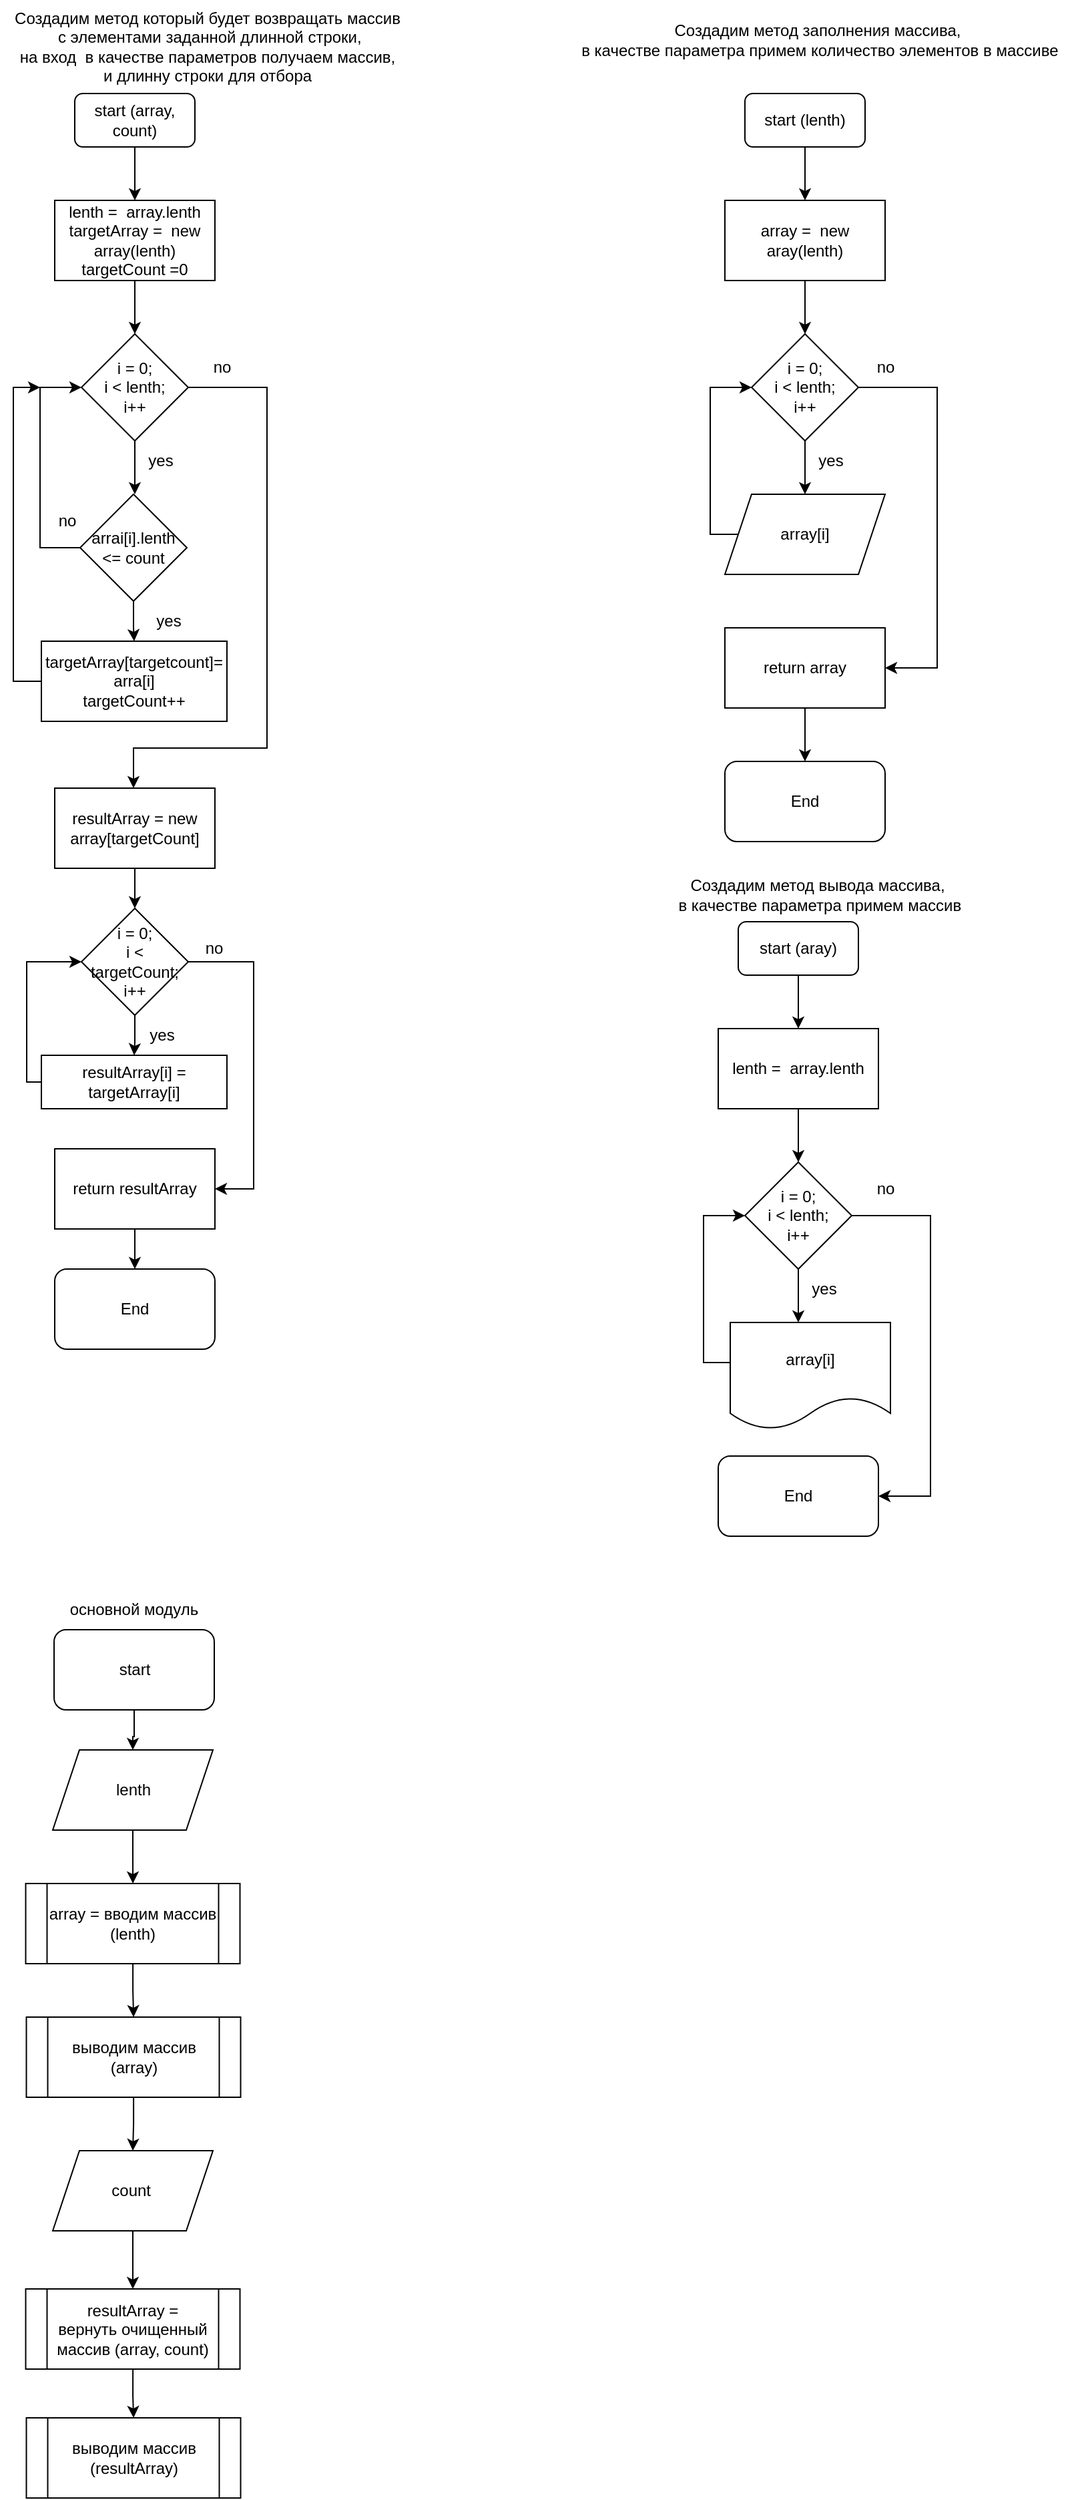 <mxfile version="21.1.1" type="device">
  <diagram name="Page-1" id="b0irJ2Ld0itVuvz3d0gq">
    <mxGraphModel dx="1232" dy="1142" grid="1" gridSize="10" guides="1" tooltips="1" connect="1" arrows="1" fold="1" page="1" pageScale="1" pageWidth="827" pageHeight="1169" math="0" shadow="0">
      <root>
        <mxCell id="0" />
        <mxCell id="1" parent="0" />
        <mxCell id="92K4Akr5qivPyy2-ghK2-1" value="&lt;div style=&quot;font-family: Consolas, &amp;quot;Courier New&amp;quot;, monospace; font-size: 18px; line-height: 24px;&quot;&gt;&lt;br&gt;&lt;/div&gt;" style="text;html=1;align=center;verticalAlign=middle;resizable=0;points=[];autosize=1;strokeColor=none;fillColor=none;" vertex="1" parent="1">
          <mxGeometry x="712" y="40" width="20" height="40" as="geometry" />
        </mxCell>
        <mxCell id="92K4Akr5qivPyy2-ghK2-2" value="Создадим метод заполнения массива,&lt;br&gt;&amp;nbsp;в качестве параметра примем количество элементов в массиве" style="text;html=1;align=center;verticalAlign=middle;resizable=0;points=[];autosize=1;strokeColor=none;fillColor=none;" vertex="1" parent="1">
          <mxGeometry x="432" y="20" width="380" height="40" as="geometry" />
        </mxCell>
        <mxCell id="92K4Akr5qivPyy2-ghK2-6" value="" style="edgeStyle=orthogonalEdgeStyle;rounded=0;orthogonalLoop=1;jettySize=auto;html=1;" edge="1" parent="1" source="92K4Akr5qivPyy2-ghK2-3" target="92K4Akr5qivPyy2-ghK2-4">
          <mxGeometry relative="1" as="geometry" />
        </mxCell>
        <mxCell id="92K4Akr5qivPyy2-ghK2-3" value="start (lenth)" style="rounded=1;whiteSpace=wrap;html=1;" vertex="1" parent="1">
          <mxGeometry x="568" y="80" width="90" height="40" as="geometry" />
        </mxCell>
        <mxCell id="92K4Akr5qivPyy2-ghK2-8" value="" style="edgeStyle=orthogonalEdgeStyle;rounded=0;orthogonalLoop=1;jettySize=auto;html=1;" edge="1" parent="1" source="92K4Akr5qivPyy2-ghK2-4" target="92K4Akr5qivPyy2-ghK2-7">
          <mxGeometry relative="1" as="geometry" />
        </mxCell>
        <mxCell id="92K4Akr5qivPyy2-ghK2-4" value="array =&amp;nbsp; new aray(lenth)" style="rounded=0;whiteSpace=wrap;html=1;" vertex="1" parent="1">
          <mxGeometry x="553" y="160" width="120" height="60" as="geometry" />
        </mxCell>
        <mxCell id="92K4Akr5qivPyy2-ghK2-10" value="" style="edgeStyle=orthogonalEdgeStyle;rounded=0;orthogonalLoop=1;jettySize=auto;html=1;" edge="1" parent="1" source="92K4Akr5qivPyy2-ghK2-7" target="92K4Akr5qivPyy2-ghK2-9">
          <mxGeometry relative="1" as="geometry" />
        </mxCell>
        <mxCell id="92K4Akr5qivPyy2-ghK2-7" value="i = 0;&lt;br&gt;i &amp;lt; lenth;&lt;br&gt;i++" style="rhombus;whiteSpace=wrap;html=1;" vertex="1" parent="1">
          <mxGeometry x="573" y="260" width="80" height="80" as="geometry" />
        </mxCell>
        <mxCell id="92K4Akr5qivPyy2-ghK2-9" value="array[i]" style="shape=parallelogram;perimeter=parallelogramPerimeter;whiteSpace=wrap;html=1;fixedSize=1;" vertex="1" parent="1">
          <mxGeometry x="553" y="380" width="120" height="60" as="geometry" />
        </mxCell>
        <mxCell id="92K4Akr5qivPyy2-ghK2-11" value="" style="endArrow=classic;html=1;rounded=0;exitX=0;exitY=0.5;exitDx=0;exitDy=0;entryX=0;entryY=0.5;entryDx=0;entryDy=0;" edge="1" parent="1" source="92K4Akr5qivPyy2-ghK2-9" target="92K4Akr5qivPyy2-ghK2-7">
          <mxGeometry width="50" height="50" relative="1" as="geometry">
            <mxPoint x="902" y="510" as="sourcePoint" />
            <mxPoint x="952" y="460" as="targetPoint" />
            <Array as="points">
              <mxPoint x="542" y="410" />
              <mxPoint x="542" y="300" />
            </Array>
          </mxGeometry>
        </mxCell>
        <mxCell id="92K4Akr5qivPyy2-ghK2-12" value="yes" style="text;html=1;align=center;verticalAlign=middle;resizable=0;points=[];autosize=1;strokeColor=none;fillColor=none;" vertex="1" parent="1">
          <mxGeometry x="612" y="340" width="40" height="30" as="geometry" />
        </mxCell>
        <mxCell id="92K4Akr5qivPyy2-ghK2-16" value="" style="edgeStyle=orthogonalEdgeStyle;rounded=0;orthogonalLoop=1;jettySize=auto;html=1;" edge="1" parent="1" source="92K4Akr5qivPyy2-ghK2-13" target="92K4Akr5qivPyy2-ghK2-15">
          <mxGeometry relative="1" as="geometry" />
        </mxCell>
        <mxCell id="92K4Akr5qivPyy2-ghK2-13" value="return array" style="rounded=0;whiteSpace=wrap;html=1;" vertex="1" parent="1">
          <mxGeometry x="553" y="480" width="120" height="60" as="geometry" />
        </mxCell>
        <mxCell id="92K4Akr5qivPyy2-ghK2-14" value="" style="endArrow=classic;html=1;rounded=0;exitX=1;exitY=0.5;exitDx=0;exitDy=0;entryX=1;entryY=0.5;entryDx=0;entryDy=0;" edge="1" parent="1" source="92K4Akr5qivPyy2-ghK2-7" target="92K4Akr5qivPyy2-ghK2-13">
          <mxGeometry width="50" height="50" relative="1" as="geometry">
            <mxPoint x="902" y="510" as="sourcePoint" />
            <mxPoint x="952" y="460" as="targetPoint" />
            <Array as="points">
              <mxPoint x="712" y="300" />
              <mxPoint x="712" y="510" />
            </Array>
          </mxGeometry>
        </mxCell>
        <mxCell id="92K4Akr5qivPyy2-ghK2-15" value="End" style="rounded=1;whiteSpace=wrap;html=1;" vertex="1" parent="1">
          <mxGeometry x="553" y="580" width="120" height="60" as="geometry" />
        </mxCell>
        <mxCell id="92K4Akr5qivPyy2-ghK2-17" value="Создадим метод вывода массива,&lt;br&gt;&amp;nbsp;в качестве параметра примем массив" style="text;html=1;align=center;verticalAlign=middle;resizable=0;points=[];autosize=1;strokeColor=none;fillColor=none;" vertex="1" parent="1">
          <mxGeometry x="502" y="660" width="240" height="40" as="geometry" />
        </mxCell>
        <mxCell id="92K4Akr5qivPyy2-ghK2-18" value="" style="edgeStyle=orthogonalEdgeStyle;rounded=0;orthogonalLoop=1;jettySize=auto;html=1;" edge="1" parent="1" source="92K4Akr5qivPyy2-ghK2-19" target="92K4Akr5qivPyy2-ghK2-21">
          <mxGeometry relative="1" as="geometry" />
        </mxCell>
        <mxCell id="92K4Akr5qivPyy2-ghK2-19" value="start (aray)" style="rounded=1;whiteSpace=wrap;html=1;" vertex="1" parent="1">
          <mxGeometry x="563" y="700" width="90" height="40" as="geometry" />
        </mxCell>
        <mxCell id="92K4Akr5qivPyy2-ghK2-20" value="" style="edgeStyle=orthogonalEdgeStyle;rounded=0;orthogonalLoop=1;jettySize=auto;html=1;" edge="1" parent="1" source="92K4Akr5qivPyy2-ghK2-21" target="92K4Akr5qivPyy2-ghK2-23">
          <mxGeometry relative="1" as="geometry" />
        </mxCell>
        <mxCell id="92K4Akr5qivPyy2-ghK2-21" value="lenth =&amp;nbsp; array.lenth" style="rounded=0;whiteSpace=wrap;html=1;" vertex="1" parent="1">
          <mxGeometry x="548" y="780" width="120" height="60" as="geometry" />
        </mxCell>
        <mxCell id="92K4Akr5qivPyy2-ghK2-22" value="" style="edgeStyle=orthogonalEdgeStyle;rounded=0;orthogonalLoop=1;jettySize=auto;html=1;" edge="1" parent="1" source="92K4Akr5qivPyy2-ghK2-23">
          <mxGeometry relative="1" as="geometry">
            <mxPoint x="608" y="1000" as="targetPoint" />
          </mxGeometry>
        </mxCell>
        <mxCell id="92K4Akr5qivPyy2-ghK2-23" value="i = 0;&lt;br&gt;i &amp;lt; lenth;&lt;br&gt;i++" style="rhombus;whiteSpace=wrap;html=1;" vertex="1" parent="1">
          <mxGeometry x="568" y="880" width="80" height="80" as="geometry" />
        </mxCell>
        <mxCell id="92K4Akr5qivPyy2-ghK2-25" value="" style="endArrow=classic;html=1;rounded=0;exitX=0;exitY=0.5;exitDx=0;exitDy=0;entryX=0;entryY=0.5;entryDx=0;entryDy=0;" edge="1" parent="1" target="92K4Akr5qivPyy2-ghK2-23">
          <mxGeometry width="50" height="50" relative="1" as="geometry">
            <mxPoint x="558" y="1030" as="sourcePoint" />
            <mxPoint x="947" y="1080" as="targetPoint" />
            <Array as="points">
              <mxPoint x="537" y="1030" />
              <mxPoint x="537" y="920" />
            </Array>
          </mxGeometry>
        </mxCell>
        <mxCell id="92K4Akr5qivPyy2-ghK2-26" value="yes" style="text;html=1;align=center;verticalAlign=middle;resizable=0;points=[];autosize=1;strokeColor=none;fillColor=none;" vertex="1" parent="1">
          <mxGeometry x="607" y="960" width="40" height="30" as="geometry" />
        </mxCell>
        <mxCell id="92K4Akr5qivPyy2-ghK2-29" value="" style="endArrow=classic;html=1;rounded=0;exitX=1;exitY=0.5;exitDx=0;exitDy=0;entryX=1;entryY=0.5;entryDx=0;entryDy=0;" edge="1" parent="1" source="92K4Akr5qivPyy2-ghK2-23">
          <mxGeometry width="50" height="50" relative="1" as="geometry">
            <mxPoint x="897" y="1130" as="sourcePoint" />
            <mxPoint x="668" y="1130" as="targetPoint" />
            <Array as="points">
              <mxPoint x="707" y="920" />
              <mxPoint x="707" y="1130" />
            </Array>
          </mxGeometry>
        </mxCell>
        <mxCell id="92K4Akr5qivPyy2-ghK2-30" value="End" style="rounded=1;whiteSpace=wrap;html=1;" vertex="1" parent="1">
          <mxGeometry x="548" y="1100" width="120" height="60" as="geometry" />
        </mxCell>
        <mxCell id="92K4Akr5qivPyy2-ghK2-31" value="array[i]" style="shape=document;whiteSpace=wrap;html=1;boundedLbl=1;" vertex="1" parent="1">
          <mxGeometry x="557" y="1000" width="120" height="80" as="geometry" />
        </mxCell>
        <mxCell id="92K4Akr5qivPyy2-ghK2-32" value="Создадим метод который будет возвращать массив&lt;br&gt;&amp;nbsp;с элементами заданной длинной строки, &lt;br&gt;на вход&amp;nbsp; в качестве параметров получаем массив, &lt;br&gt;и длинну строки для отбора" style="text;html=1;align=center;verticalAlign=middle;resizable=0;points=[];autosize=1;strokeColor=none;fillColor=none;" vertex="1" parent="1">
          <mxGeometry x="10" y="10" width="310" height="70" as="geometry" />
        </mxCell>
        <mxCell id="92K4Akr5qivPyy2-ghK2-33" value="" style="edgeStyle=orthogonalEdgeStyle;rounded=0;orthogonalLoop=1;jettySize=auto;html=1;" edge="1" parent="1" source="92K4Akr5qivPyy2-ghK2-34" target="92K4Akr5qivPyy2-ghK2-36">
          <mxGeometry relative="1" as="geometry" />
        </mxCell>
        <mxCell id="92K4Akr5qivPyy2-ghK2-34" value="start (array, count)" style="rounded=1;whiteSpace=wrap;html=1;" vertex="1" parent="1">
          <mxGeometry x="66" y="80" width="90" height="40" as="geometry" />
        </mxCell>
        <mxCell id="92K4Akr5qivPyy2-ghK2-35" value="" style="edgeStyle=orthogonalEdgeStyle;rounded=0;orthogonalLoop=1;jettySize=auto;html=1;" edge="1" parent="1" source="92K4Akr5qivPyy2-ghK2-36" target="92K4Akr5qivPyy2-ghK2-38">
          <mxGeometry relative="1" as="geometry" />
        </mxCell>
        <mxCell id="92K4Akr5qivPyy2-ghK2-36" value="lenth =&amp;nbsp; array.lenth&lt;br&gt;targetArray =&amp;nbsp; new array(lenth)&lt;br&gt;targetCount =0" style="rounded=0;whiteSpace=wrap;html=1;" vertex="1" parent="1">
          <mxGeometry x="51" y="160" width="120" height="60" as="geometry" />
        </mxCell>
        <mxCell id="92K4Akr5qivPyy2-ghK2-37" value="" style="edgeStyle=orthogonalEdgeStyle;rounded=0;orthogonalLoop=1;jettySize=auto;html=1;" edge="1" parent="1" source="92K4Akr5qivPyy2-ghK2-38">
          <mxGeometry relative="1" as="geometry">
            <mxPoint x="111" y="380" as="targetPoint" />
          </mxGeometry>
        </mxCell>
        <mxCell id="92K4Akr5qivPyy2-ghK2-38" value="i = 0;&lt;br&gt;i &amp;lt; lenth;&lt;br&gt;i++" style="rhombus;whiteSpace=wrap;html=1;" vertex="1" parent="1">
          <mxGeometry x="71" y="260" width="80" height="80" as="geometry" />
        </mxCell>
        <mxCell id="92K4Akr5qivPyy2-ghK2-39" value="" style="endArrow=classic;html=1;rounded=0;exitX=0;exitY=0.5;exitDx=0;exitDy=0;entryX=0;entryY=0.5;entryDx=0;entryDy=0;" edge="1" parent="1" target="92K4Akr5qivPyy2-ghK2-38" source="92K4Akr5qivPyy2-ghK2-44">
          <mxGeometry width="50" height="50" relative="1" as="geometry">
            <mxPoint x="61" y="410" as="sourcePoint" />
            <mxPoint x="450" y="460" as="targetPoint" />
            <Array as="points">
              <mxPoint x="40" y="420" />
              <mxPoint x="40" y="300" />
            </Array>
          </mxGeometry>
        </mxCell>
        <mxCell id="92K4Akr5qivPyy2-ghK2-40" value="yes" style="text;html=1;align=center;verticalAlign=middle;resizable=0;points=[];autosize=1;strokeColor=none;fillColor=none;" vertex="1" parent="1">
          <mxGeometry x="110" y="340" width="40" height="30" as="geometry" />
        </mxCell>
        <mxCell id="92K4Akr5qivPyy2-ghK2-41" value="" style="endArrow=classic;html=1;rounded=0;exitX=1;exitY=0.5;exitDx=0;exitDy=0;" edge="1" parent="1" source="92K4Akr5qivPyy2-ghK2-38">
          <mxGeometry width="50" height="50" relative="1" as="geometry">
            <mxPoint x="400" y="510" as="sourcePoint" />
            <mxPoint x="110" y="600" as="targetPoint" />
            <Array as="points">
              <mxPoint x="210" y="300" />
              <mxPoint x="210" y="570" />
              <mxPoint x="110" y="570" />
            </Array>
          </mxGeometry>
        </mxCell>
        <mxCell id="92K4Akr5qivPyy2-ghK2-42" value="End" style="rounded=1;whiteSpace=wrap;html=1;" vertex="1" parent="1">
          <mxGeometry x="51" y="960" width="120" height="60" as="geometry" />
        </mxCell>
        <mxCell id="92K4Akr5qivPyy2-ghK2-47" value="" style="edgeStyle=orthogonalEdgeStyle;rounded=0;orthogonalLoop=1;jettySize=auto;html=1;" edge="1" parent="1" source="92K4Akr5qivPyy2-ghK2-44" target="92K4Akr5qivPyy2-ghK2-46">
          <mxGeometry relative="1" as="geometry" />
        </mxCell>
        <mxCell id="92K4Akr5qivPyy2-ghK2-44" value="arrai[i].lenth &amp;lt;= count" style="rhombus;whiteSpace=wrap;html=1;" vertex="1" parent="1">
          <mxGeometry x="70" y="380" width="80" height="80" as="geometry" />
        </mxCell>
        <mxCell id="92K4Akr5qivPyy2-ghK2-45" value="no" style="text;html=1;align=center;verticalAlign=middle;resizable=0;points=[];autosize=1;strokeColor=none;fillColor=none;" vertex="1" parent="1">
          <mxGeometry x="40" y="385" width="40" height="30" as="geometry" />
        </mxCell>
        <mxCell id="92K4Akr5qivPyy2-ghK2-46" value="targetArray[targetcount]=&lt;br&gt;arra[i]&lt;br&gt;targetCount++" style="rounded=0;whiteSpace=wrap;html=1;" vertex="1" parent="1">
          <mxGeometry x="41" y="490" width="139" height="60" as="geometry" />
        </mxCell>
        <mxCell id="92K4Akr5qivPyy2-ghK2-48" value="" style="endArrow=classic;html=1;rounded=0;exitX=0;exitY=0.5;exitDx=0;exitDy=0;" edge="1" parent="1" source="92K4Akr5qivPyy2-ghK2-46">
          <mxGeometry width="50" height="50" relative="1" as="geometry">
            <mxPoint x="40" y="490" as="sourcePoint" />
            <mxPoint x="40" y="300" as="targetPoint" />
            <Array as="points">
              <mxPoint x="20" y="520" />
              <mxPoint x="20" y="300" />
            </Array>
          </mxGeometry>
        </mxCell>
        <mxCell id="92K4Akr5qivPyy2-ghK2-49" value="yes" style="text;html=1;align=center;verticalAlign=middle;resizable=0;points=[];autosize=1;strokeColor=none;fillColor=none;" vertex="1" parent="1">
          <mxGeometry x="116" y="460" width="40" height="30" as="geometry" />
        </mxCell>
        <mxCell id="92K4Akr5qivPyy2-ghK2-54" value="" style="edgeStyle=orthogonalEdgeStyle;rounded=0;orthogonalLoop=1;jettySize=auto;html=1;" edge="1" parent="1" source="92K4Akr5qivPyy2-ghK2-50" target="92K4Akr5qivPyy2-ghK2-53">
          <mxGeometry relative="1" as="geometry" />
        </mxCell>
        <mxCell id="92K4Akr5qivPyy2-ghK2-50" value="i = 0;&lt;br&gt;i &amp;lt; targetCount;&lt;br&gt;i++" style="rhombus;whiteSpace=wrap;html=1;" vertex="1" parent="1">
          <mxGeometry x="71" y="690" width="80" height="80" as="geometry" />
        </mxCell>
        <mxCell id="92K4Akr5qivPyy2-ghK2-52" value="" style="edgeStyle=orthogonalEdgeStyle;rounded=0;orthogonalLoop=1;jettySize=auto;html=1;" edge="1" parent="1" source="92K4Akr5qivPyy2-ghK2-51" target="92K4Akr5qivPyy2-ghK2-50">
          <mxGeometry relative="1" as="geometry" />
        </mxCell>
        <mxCell id="92K4Akr5qivPyy2-ghK2-51" value="resultArray = new array[targetCount]" style="rounded=0;whiteSpace=wrap;html=1;" vertex="1" parent="1">
          <mxGeometry x="51" y="600" width="120" height="60" as="geometry" />
        </mxCell>
        <mxCell id="92K4Akr5qivPyy2-ghK2-53" value="resultArray[i] =&lt;br style=&quot;border-color: var(--border-color);&quot;&gt;targetArray[i]&lt;br style=&quot;border-color: var(--border-color);&quot;&gt;" style="rounded=0;whiteSpace=wrap;html=1;" vertex="1" parent="1">
          <mxGeometry x="41" y="800" width="139" height="40" as="geometry" />
        </mxCell>
        <mxCell id="92K4Akr5qivPyy2-ghK2-55" value="" style="endArrow=classic;html=1;rounded=0;exitX=0;exitY=0.5;exitDx=0;exitDy=0;entryX=0;entryY=0.5;entryDx=0;entryDy=0;" edge="1" parent="1" source="92K4Akr5qivPyy2-ghK2-53" target="92K4Akr5qivPyy2-ghK2-50">
          <mxGeometry width="50" height="50" relative="1" as="geometry">
            <mxPoint x="390" y="900" as="sourcePoint" />
            <mxPoint x="440" y="850" as="targetPoint" />
            <Array as="points">
              <mxPoint x="30" y="820" />
              <mxPoint x="30" y="730" />
            </Array>
          </mxGeometry>
        </mxCell>
        <mxCell id="92K4Akr5qivPyy2-ghK2-57" value="" style="edgeStyle=orthogonalEdgeStyle;rounded=0;orthogonalLoop=1;jettySize=auto;html=1;" edge="1" parent="1" source="92K4Akr5qivPyy2-ghK2-56" target="92K4Akr5qivPyy2-ghK2-42">
          <mxGeometry relative="1" as="geometry" />
        </mxCell>
        <mxCell id="92K4Akr5qivPyy2-ghK2-56" value="return resultArray" style="rounded=0;whiteSpace=wrap;html=1;" vertex="1" parent="1">
          <mxGeometry x="51" y="870" width="120" height="60" as="geometry" />
        </mxCell>
        <mxCell id="92K4Akr5qivPyy2-ghK2-58" value="" style="endArrow=classic;html=1;rounded=0;exitX=1;exitY=0.5;exitDx=0;exitDy=0;entryX=1;entryY=0.5;entryDx=0;entryDy=0;" edge="1" parent="1" source="92K4Akr5qivPyy2-ghK2-50" target="92K4Akr5qivPyy2-ghK2-56">
          <mxGeometry width="50" height="50" relative="1" as="geometry">
            <mxPoint x="390" y="800" as="sourcePoint" />
            <mxPoint x="440" y="750" as="targetPoint" />
            <Array as="points">
              <mxPoint x="200" y="730" />
              <mxPoint x="200" y="900" />
            </Array>
          </mxGeometry>
        </mxCell>
        <mxCell id="92K4Akr5qivPyy2-ghK2-59" value="yes" style="text;html=1;align=center;verticalAlign=middle;resizable=0;points=[];autosize=1;strokeColor=none;fillColor=none;" vertex="1" parent="1">
          <mxGeometry x="111" y="770" width="40" height="30" as="geometry" />
        </mxCell>
        <mxCell id="92K4Akr5qivPyy2-ghK2-60" value="no" style="text;html=1;align=center;verticalAlign=middle;resizable=0;points=[];autosize=1;strokeColor=none;fillColor=none;" vertex="1" parent="1">
          <mxGeometry x="150" y="705" width="40" height="30" as="geometry" />
        </mxCell>
        <mxCell id="92K4Akr5qivPyy2-ghK2-61" value="no" style="text;html=1;align=center;verticalAlign=middle;resizable=0;points=[];autosize=1;strokeColor=none;fillColor=none;" vertex="1" parent="1">
          <mxGeometry x="653" y="885" width="40" height="30" as="geometry" />
        </mxCell>
        <mxCell id="92K4Akr5qivPyy2-ghK2-62" value="no" style="text;html=1;align=center;verticalAlign=middle;resizable=0;points=[];autosize=1;strokeColor=none;fillColor=none;" vertex="1" parent="1">
          <mxGeometry x="653" y="270" width="40" height="30" as="geometry" />
        </mxCell>
        <mxCell id="92K4Akr5qivPyy2-ghK2-63" value="no" style="text;html=1;align=center;verticalAlign=middle;resizable=0;points=[];autosize=1;strokeColor=none;fillColor=none;" vertex="1" parent="1">
          <mxGeometry x="156" y="270" width="40" height="30" as="geometry" />
        </mxCell>
        <mxCell id="92K4Akr5qivPyy2-ghK2-64" value="основной модуль&lt;br&gt;" style="text;html=1;align=center;verticalAlign=middle;resizable=0;points=[];autosize=1;strokeColor=none;fillColor=none;" vertex="1" parent="1">
          <mxGeometry x="49.5" y="1200" width="120" height="30" as="geometry" />
        </mxCell>
        <mxCell id="92K4Akr5qivPyy2-ghK2-67" value="" style="edgeStyle=orthogonalEdgeStyle;rounded=0;orthogonalLoop=1;jettySize=auto;html=1;" edge="1" parent="1" source="92K4Akr5qivPyy2-ghK2-65" target="92K4Akr5qivPyy2-ghK2-68">
          <mxGeometry relative="1" as="geometry">
            <mxPoint x="110.5" y="1370" as="targetPoint" />
          </mxGeometry>
        </mxCell>
        <mxCell id="92K4Akr5qivPyy2-ghK2-65" value="start" style="rounded=1;whiteSpace=wrap;html=1;" vertex="1" parent="1">
          <mxGeometry x="50.5" y="1230" width="120" height="60" as="geometry" />
        </mxCell>
        <mxCell id="92K4Akr5qivPyy2-ghK2-70" value="" style="edgeStyle=orthogonalEdgeStyle;rounded=0;orthogonalLoop=1;jettySize=auto;html=1;" edge="1" parent="1" source="92K4Akr5qivPyy2-ghK2-68" target="92K4Akr5qivPyy2-ghK2-69">
          <mxGeometry relative="1" as="geometry" />
        </mxCell>
        <mxCell id="92K4Akr5qivPyy2-ghK2-68" value="lenth" style="shape=parallelogram;perimeter=parallelogramPerimeter;whiteSpace=wrap;html=1;fixedSize=1;" vertex="1" parent="1">
          <mxGeometry x="49.5" y="1320" width="120" height="60" as="geometry" />
        </mxCell>
        <mxCell id="92K4Akr5qivPyy2-ghK2-72" value="" style="edgeStyle=orthogonalEdgeStyle;rounded=0;orthogonalLoop=1;jettySize=auto;html=1;" edge="1" parent="1" source="92K4Akr5qivPyy2-ghK2-69" target="92K4Akr5qivPyy2-ghK2-71">
          <mxGeometry relative="1" as="geometry" />
        </mxCell>
        <mxCell id="92K4Akr5qivPyy2-ghK2-69" value="array = вводим массив (lenth)" style="shape=process;whiteSpace=wrap;html=1;backgroundOutline=1;" vertex="1" parent="1">
          <mxGeometry x="29.25" y="1420" width="160.5" height="60" as="geometry" />
        </mxCell>
        <mxCell id="92K4Akr5qivPyy2-ghK2-75" value="" style="edgeStyle=orthogonalEdgeStyle;rounded=0;orthogonalLoop=1;jettySize=auto;html=1;" edge="1" parent="1" source="92K4Akr5qivPyy2-ghK2-71" target="92K4Akr5qivPyy2-ghK2-74">
          <mxGeometry relative="1" as="geometry" />
        </mxCell>
        <mxCell id="92K4Akr5qivPyy2-ghK2-71" value="выводим массив (array)" style="shape=process;whiteSpace=wrap;html=1;backgroundOutline=1;" vertex="1" parent="1">
          <mxGeometry x="29.75" y="1520" width="160.5" height="60" as="geometry" />
        </mxCell>
        <mxCell id="92K4Akr5qivPyy2-ghK2-78" value="" style="edgeStyle=orthogonalEdgeStyle;rounded=0;orthogonalLoop=1;jettySize=auto;html=1;" edge="1" parent="1" source="92K4Akr5qivPyy2-ghK2-73" target="92K4Akr5qivPyy2-ghK2-77">
          <mxGeometry relative="1" as="geometry" />
        </mxCell>
        <mxCell id="92K4Akr5qivPyy2-ghK2-73" value="resultArray = &lt;br&gt;вернуть очищенный массив (array, count)" style="shape=process;whiteSpace=wrap;html=1;backgroundOutline=1;" vertex="1" parent="1">
          <mxGeometry x="29.25" y="1723.5" width="160.5" height="60" as="geometry" />
        </mxCell>
        <mxCell id="92K4Akr5qivPyy2-ghK2-74" value="count&amp;nbsp;" style="shape=parallelogram;perimeter=parallelogramPerimeter;whiteSpace=wrap;html=1;fixedSize=1;" vertex="1" parent="1">
          <mxGeometry x="49.5" y="1620" width="120" height="60" as="geometry" />
        </mxCell>
        <mxCell id="92K4Akr5qivPyy2-ghK2-76" value="" style="endArrow=classic;html=1;rounded=0;exitX=0.5;exitY=1;exitDx=0;exitDy=0;entryX=0.5;entryY=0;entryDx=0;entryDy=0;" edge="1" parent="1" source="92K4Akr5qivPyy2-ghK2-74" target="92K4Akr5qivPyy2-ghK2-73">
          <mxGeometry width="50" height="50" relative="1" as="geometry">
            <mxPoint x="390" y="1370" as="sourcePoint" />
            <mxPoint x="440" y="1320" as="targetPoint" />
          </mxGeometry>
        </mxCell>
        <mxCell id="92K4Akr5qivPyy2-ghK2-77" value="выводим массив (resultArray)" style="shape=process;whiteSpace=wrap;html=1;backgroundOutline=1;" vertex="1" parent="1">
          <mxGeometry x="29.75" y="1820" width="160.5" height="60" as="geometry" />
        </mxCell>
      </root>
    </mxGraphModel>
  </diagram>
</mxfile>
